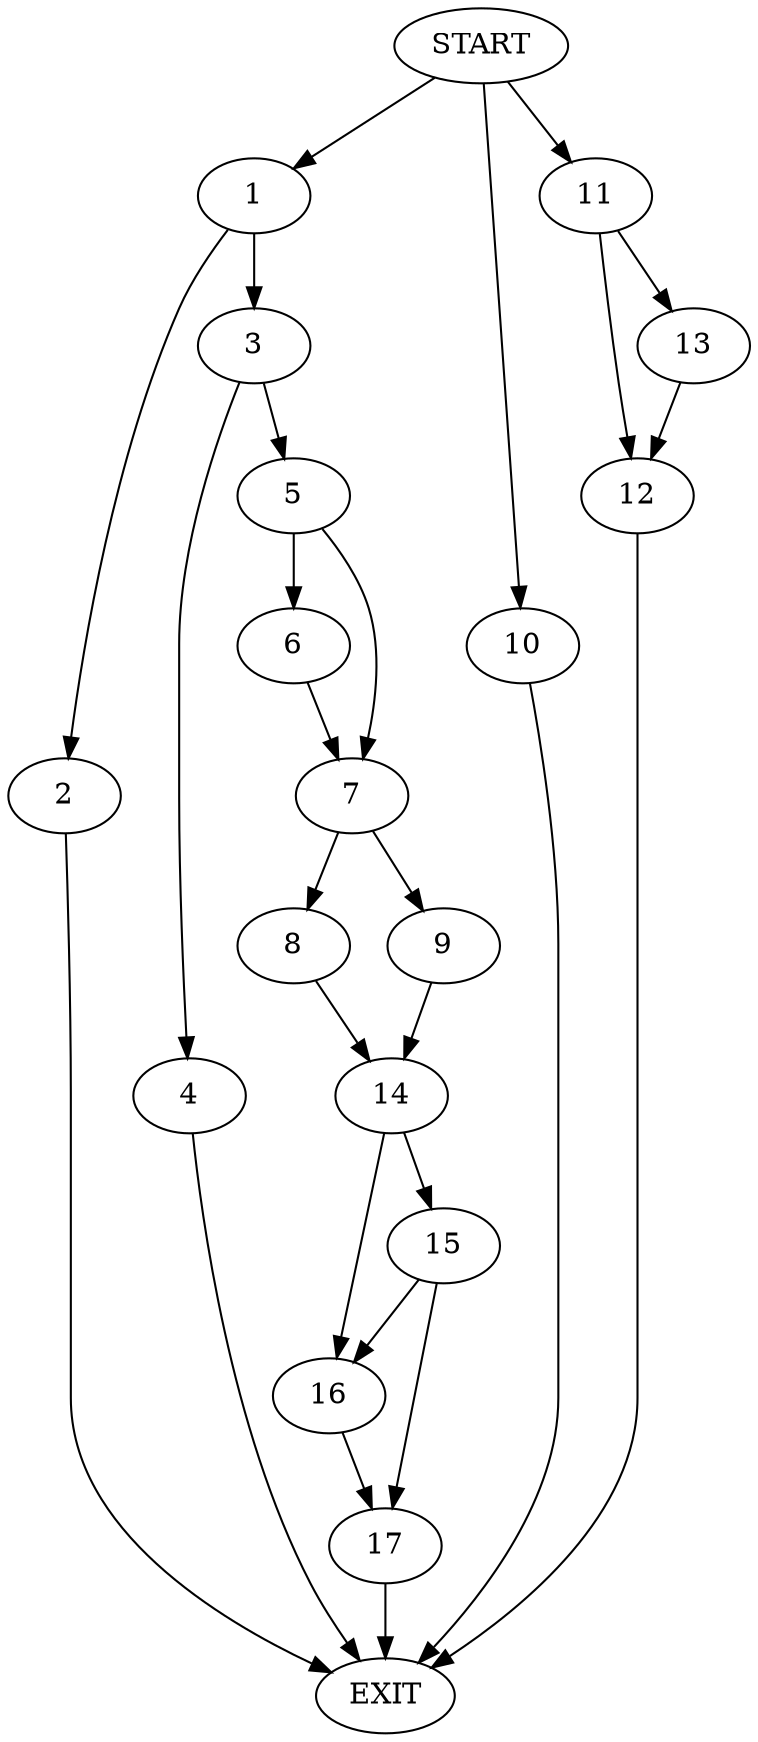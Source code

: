 digraph {
0 [label="START"]
18 [label="EXIT"]
0 -> 1
1 -> 2
1 -> 3
3 -> 4
3 -> 5
2 -> 18
4 -> 18
5 -> 6
5 -> 7
6 -> 7
7 -> 8
7 -> 9
0 -> 10
10 -> 18
0 -> 11
11 -> 12
11 -> 13
13 -> 12
12 -> 18
8 -> 14
9 -> 14
14 -> 15
14 -> 16
15 -> 16
15 -> 17
16 -> 17
17 -> 18
}
